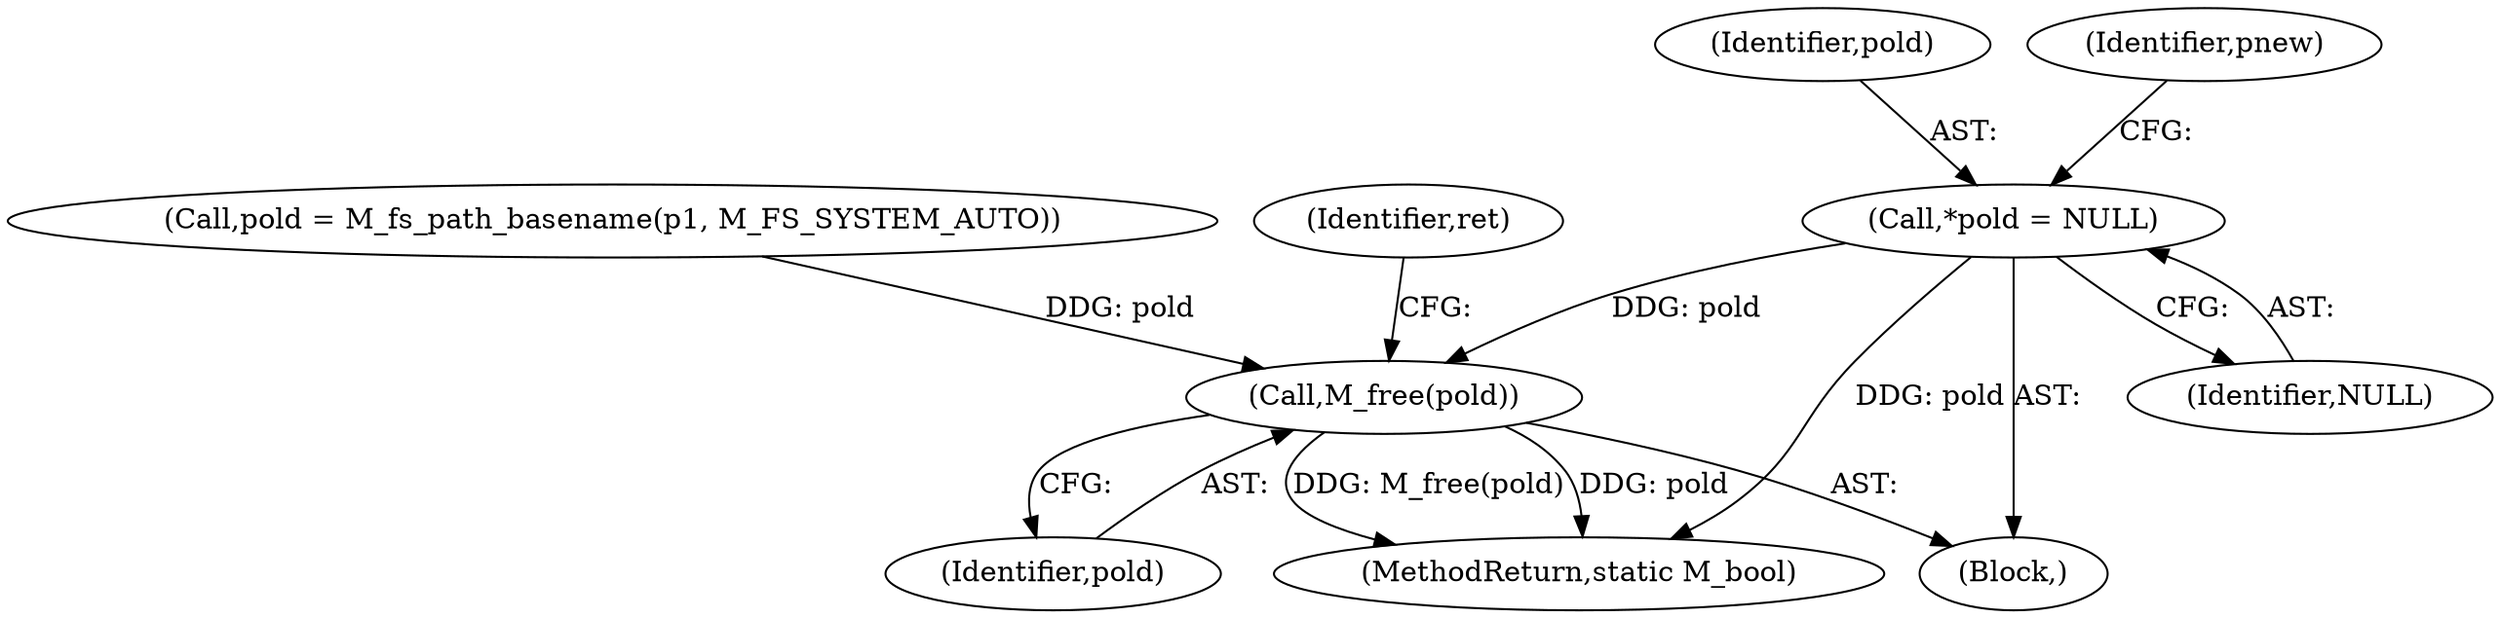 digraph "0_mstdlib_db124b8f607dd0a40a9aef2d4d468fad433522a7@pointer" {
"1000113" [label="(Call,*pold = NULL)"];
"1000188" [label="(Call,M_free(pold))"];
"1000163" [label="(Call,pold = M_fs_path_basename(p1, M_FS_SYSTEM_AUTO))"];
"1000113" [label="(Call,*pold = NULL)"];
"1000115" [label="(Identifier,NULL)"];
"1000189" [label="(Identifier,pold)"];
"1000192" [label="(MethodReturn,static M_bool)"];
"1000107" [label="(Block,)"];
"1000114" [label="(Identifier,pold)"];
"1000188" [label="(Call,M_free(pold))"];
"1000191" [label="(Identifier,ret)"];
"1000118" [label="(Identifier,pnew)"];
"1000113" -> "1000107"  [label="AST: "];
"1000113" -> "1000115"  [label="CFG: "];
"1000114" -> "1000113"  [label="AST: "];
"1000115" -> "1000113"  [label="AST: "];
"1000118" -> "1000113"  [label="CFG: "];
"1000113" -> "1000192"  [label="DDG: pold"];
"1000113" -> "1000188"  [label="DDG: pold"];
"1000188" -> "1000107"  [label="AST: "];
"1000188" -> "1000189"  [label="CFG: "];
"1000189" -> "1000188"  [label="AST: "];
"1000191" -> "1000188"  [label="CFG: "];
"1000188" -> "1000192"  [label="DDG: M_free(pold)"];
"1000188" -> "1000192"  [label="DDG: pold"];
"1000163" -> "1000188"  [label="DDG: pold"];
}
